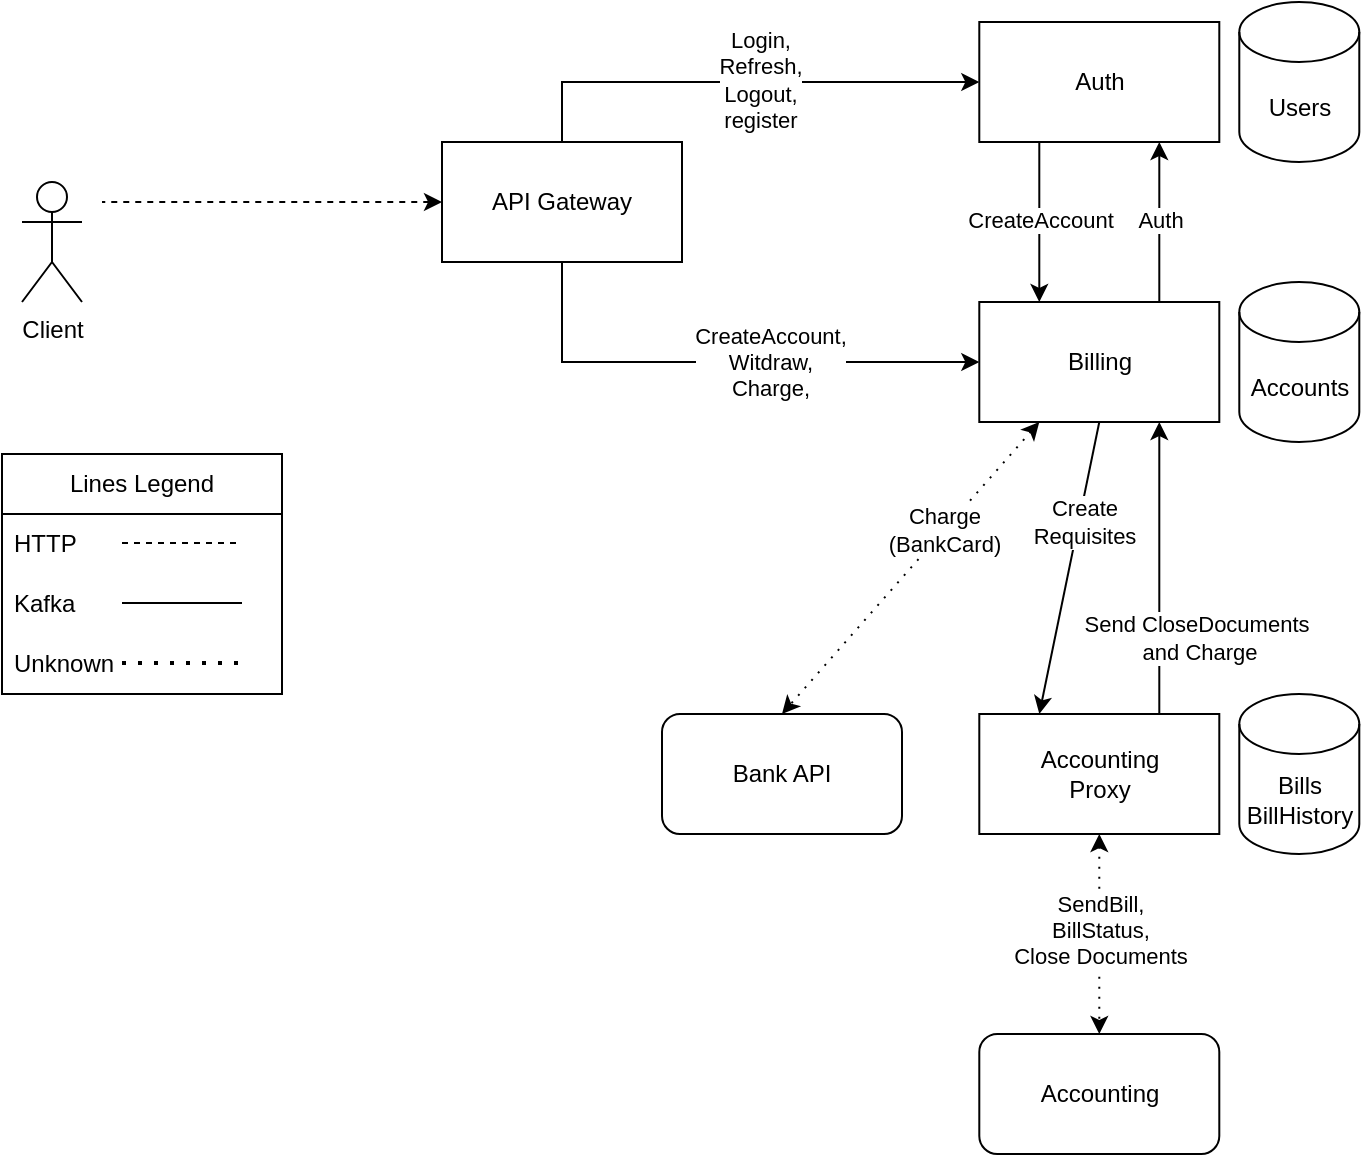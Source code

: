 <mxfile>
    <diagram name="Page-1" id="SwxQG1-Yd6gRw9G6xQH0">
        <mxGraphModel dx="832" dy="256" grid="1" gridSize="10" guides="1" tooltips="1" connect="1" arrows="1" fold="1" page="1" pageScale="1" pageWidth="850" pageHeight="1100" math="0" shadow="0">
            <root>
                <mxCell id="0"/>
                <mxCell id="1" parent="0"/>
                <mxCell id="roYZnKI0dZB9ADD-PdOQ-15" style="edgeStyle=orthogonalEdgeStyle;rounded=0;orthogonalLoop=1;jettySize=auto;html=1;startArrow=classic;startFill=1;endArrow=none;endFill=0;exitX=0;exitY=0.5;exitDx=0;exitDy=0;entryX=0.5;entryY=0;entryDx=0;entryDy=0;" parent="1" source="roYZnKI0dZB9ADD-PdOQ-1" target="roYZnKI0dZB9ADD-PdOQ-44" edge="1">
                    <mxGeometry relative="1" as="geometry">
                        <mxPoint x="60" y="90" as="targetPoint"/>
                        <mxPoint x="200" y="40" as="sourcePoint"/>
                        <Array as="points">
                            <mxPoint x="290" y="50"/>
                        </Array>
                    </mxGeometry>
                </mxCell>
                <mxCell id="roYZnKI0dZB9ADD-PdOQ-16" value="Login, &lt;br&gt;Refresh, &lt;br&gt;Logout, &lt;br&gt;register" style="edgeLabel;html=1;align=center;verticalAlign=middle;resizable=0;points=[];" parent="roYZnKI0dZB9ADD-PdOQ-15" vertex="1" connectable="0">
                    <mxGeometry x="0.178" y="-1" relative="1" as="geometry">
                        <mxPoint x="31" as="offset"/>
                    </mxGeometry>
                </mxCell>
                <mxCell id="roYZnKI0dZB9ADD-PdOQ-19" style="edgeStyle=orthogonalEdgeStyle;rounded=0;orthogonalLoop=1;jettySize=auto;html=1;exitX=0.25;exitY=1;exitDx=0;exitDy=0;entryX=0.25;entryY=0;entryDx=0;entryDy=0;" parent="1" source="roYZnKI0dZB9ADD-PdOQ-1" target="roYZnKI0dZB9ADD-PdOQ-2" edge="1">
                    <mxGeometry relative="1" as="geometry"/>
                </mxCell>
                <mxCell id="roYZnKI0dZB9ADD-PdOQ-21" value="CreateAccount" style="edgeLabel;html=1;align=center;verticalAlign=middle;resizable=0;points=[];" parent="roYZnKI0dZB9ADD-PdOQ-19" vertex="1" connectable="0">
                    <mxGeometry x="-0.025" relative="1" as="geometry">
                        <mxPoint as="offset"/>
                    </mxGeometry>
                </mxCell>
                <mxCell id="roYZnKI0dZB9ADD-PdOQ-1" value="Auth" style="rounded=0;whiteSpace=wrap;html=1;" parent="1" vertex="1">
                    <mxGeometry x="498.65" y="20" width="120" height="60" as="geometry"/>
                </mxCell>
                <mxCell id="roYZnKI0dZB9ADD-PdOQ-17" style="edgeStyle=orthogonalEdgeStyle;rounded=0;orthogonalLoop=1;jettySize=auto;html=1;startArrow=classic;startFill=1;endArrow=none;endFill=0;entryX=0.5;entryY=1;entryDx=0;entryDy=0;exitX=0;exitY=0.5;exitDx=0;exitDy=0;" parent="1" source="roYZnKI0dZB9ADD-PdOQ-2" target="roYZnKI0dZB9ADD-PdOQ-44" edge="1">
                    <mxGeometry relative="1" as="geometry">
                        <mxPoint x="60" y="120" as="targetPoint"/>
                        <mxPoint x="190" y="190" as="sourcePoint"/>
                    </mxGeometry>
                </mxCell>
                <mxCell id="roYZnKI0dZB9ADD-PdOQ-18" value="CreateAccount,&lt;br&gt;Witdraw,&lt;br&gt;Charge," style="edgeLabel;html=1;align=center;verticalAlign=middle;resizable=0;points=[];" parent="roYZnKI0dZB9ADD-PdOQ-17" vertex="1" connectable="0">
                    <mxGeometry x="-0.188" relative="1" as="geometry">
                        <mxPoint as="offset"/>
                    </mxGeometry>
                </mxCell>
                <mxCell id="roYZnKI0dZB9ADD-PdOQ-20" style="edgeStyle=orthogonalEdgeStyle;rounded=0;orthogonalLoop=1;jettySize=auto;html=1;exitX=0.75;exitY=0;exitDx=0;exitDy=0;entryX=0.75;entryY=1;entryDx=0;entryDy=0;" parent="1" source="roYZnKI0dZB9ADD-PdOQ-2" target="roYZnKI0dZB9ADD-PdOQ-1" edge="1">
                    <mxGeometry relative="1" as="geometry"/>
                </mxCell>
                <mxCell id="roYZnKI0dZB9ADD-PdOQ-22" value="Auth" style="edgeLabel;html=1;align=center;verticalAlign=middle;resizable=0;points=[];" parent="roYZnKI0dZB9ADD-PdOQ-20" vertex="1" connectable="0">
                    <mxGeometry x="0.025" relative="1" as="geometry">
                        <mxPoint as="offset"/>
                    </mxGeometry>
                </mxCell>
                <mxCell id="roYZnKI0dZB9ADD-PdOQ-23" style="rounded=0;orthogonalLoop=1;jettySize=auto;html=1;exitX=0.25;exitY=1;exitDx=0;exitDy=0;entryX=0.5;entryY=0;entryDx=0;entryDy=0;dashed=1;dashPattern=1 4;startArrow=classic;startFill=1;" parent="1" source="roYZnKI0dZB9ADD-PdOQ-2" target="roYZnKI0dZB9ADD-PdOQ-5" edge="1">
                    <mxGeometry relative="1" as="geometry"/>
                </mxCell>
                <mxCell id="roYZnKI0dZB9ADD-PdOQ-27" value="Charge&lt;br&gt;(BankCard)" style="edgeLabel;html=1;align=center;verticalAlign=middle;resizable=0;points=[];" parent="roYZnKI0dZB9ADD-PdOQ-23" vertex="1" connectable="0">
                    <mxGeometry x="-0.261" relative="1" as="geometry">
                        <mxPoint as="offset"/>
                    </mxGeometry>
                </mxCell>
                <mxCell id="roYZnKI0dZB9ADD-PdOQ-24" style="rounded=0;orthogonalLoop=1;jettySize=auto;html=1;exitX=0.5;exitY=1;exitDx=0;exitDy=0;entryX=0.25;entryY=0;entryDx=0;entryDy=0;" parent="1" source="roYZnKI0dZB9ADD-PdOQ-2" target="roYZnKI0dZB9ADD-PdOQ-3" edge="1">
                    <mxGeometry relative="1" as="geometry"/>
                </mxCell>
                <mxCell id="roYZnKI0dZB9ADD-PdOQ-28" value="Create&lt;br&gt;Requisites" style="edgeLabel;html=1;align=center;verticalAlign=middle;resizable=0;points=[];" parent="roYZnKI0dZB9ADD-PdOQ-24" vertex="1" connectable="0">
                    <mxGeometry x="-0.33" y="2" relative="1" as="geometry">
                        <mxPoint as="offset"/>
                    </mxGeometry>
                </mxCell>
                <mxCell id="roYZnKI0dZB9ADD-PdOQ-33" style="rounded=0;orthogonalLoop=1;jettySize=auto;html=1;exitX=0.75;exitY=1;exitDx=0;exitDy=0;entryX=0.75;entryY=0;entryDx=0;entryDy=0;startArrow=classic;startFill=1;endArrow=none;endFill=0;" parent="1" source="roYZnKI0dZB9ADD-PdOQ-2" target="roYZnKI0dZB9ADD-PdOQ-3" edge="1">
                    <mxGeometry relative="1" as="geometry"/>
                </mxCell>
                <mxCell id="roYZnKI0dZB9ADD-PdOQ-34" value="Send CloseDocuments&lt;br&gt;&amp;nbsp;and Charge" style="edgeLabel;html=1;align=center;verticalAlign=middle;resizable=0;points=[];" parent="roYZnKI0dZB9ADD-PdOQ-33" vertex="1" connectable="0">
                    <mxGeometry x="0.305" y="1" relative="1" as="geometry">
                        <mxPoint x="17" y="12" as="offset"/>
                    </mxGeometry>
                </mxCell>
                <mxCell id="roYZnKI0dZB9ADD-PdOQ-2" value="Billing" style="rounded=0;whiteSpace=wrap;html=1;" parent="1" vertex="1">
                    <mxGeometry x="498.65" y="160" width="120" height="60" as="geometry"/>
                </mxCell>
                <mxCell id="roYZnKI0dZB9ADD-PdOQ-26" style="edgeStyle=orthogonalEdgeStyle;rounded=0;orthogonalLoop=1;jettySize=auto;html=1;entryX=0.5;entryY=0;entryDx=0;entryDy=0;startArrow=classic;startFill=1;endArrow=classic;endFill=1;exitX=0.5;exitY=1;exitDx=0;exitDy=0;dashed=1;dashPattern=1 4;" parent="1" source="roYZnKI0dZB9ADD-PdOQ-3" target="roYZnKI0dZB9ADD-PdOQ-4" edge="1">
                    <mxGeometry relative="1" as="geometry">
                        <mxPoint x="568.65" y="436" as="sourcePoint"/>
                    </mxGeometry>
                </mxCell>
                <mxCell id="roYZnKI0dZB9ADD-PdOQ-30" value="SendBill,&lt;br&gt;BillStatus,&lt;br&gt;Close Documents" style="edgeLabel;html=1;align=center;verticalAlign=middle;resizable=0;points=[];" parent="roYZnKI0dZB9ADD-PdOQ-26" vertex="1" connectable="0">
                    <mxGeometry x="-0.4" relative="1" as="geometry">
                        <mxPoint y="18" as="offset"/>
                    </mxGeometry>
                </mxCell>
                <mxCell id="roYZnKI0dZB9ADD-PdOQ-3" value="Accounting&lt;br&gt;Proxy" style="rounded=0;whiteSpace=wrap;html=1;" parent="1" vertex="1">
                    <mxGeometry x="498.65" y="366" width="120" height="60" as="geometry"/>
                </mxCell>
                <mxCell id="roYZnKI0dZB9ADD-PdOQ-4" value="Accounting" style="rounded=1;whiteSpace=wrap;html=1;" parent="1" vertex="1">
                    <mxGeometry x="498.65" y="526" width="120" height="60" as="geometry"/>
                </mxCell>
                <mxCell id="roYZnKI0dZB9ADD-PdOQ-5" value="Bank API" style="rounded=1;whiteSpace=wrap;html=1;" parent="1" vertex="1">
                    <mxGeometry x="340" y="366" width="120" height="60" as="geometry"/>
                </mxCell>
                <mxCell id="roYZnKI0dZB9ADD-PdOQ-9" value="Users" style="shape=cylinder3;whiteSpace=wrap;html=1;boundedLbl=1;backgroundOutline=1;size=15;" parent="1" vertex="1">
                    <mxGeometry x="628.65" y="10" width="60" height="80" as="geometry"/>
                </mxCell>
                <mxCell id="roYZnKI0dZB9ADD-PdOQ-10" value="Bills&lt;br&gt;BillHistory" style="shape=cylinder3;whiteSpace=wrap;html=1;boundedLbl=1;backgroundOutline=1;size=15;" parent="1" vertex="1">
                    <mxGeometry x="628.65" y="356" width="60" height="80" as="geometry"/>
                </mxCell>
                <mxCell id="roYZnKI0dZB9ADD-PdOQ-11" value="Accounts" style="shape=cylinder3;whiteSpace=wrap;html=1;boundedLbl=1;backgroundOutline=1;size=15;" parent="1" vertex="1">
                    <mxGeometry x="628.65" y="150" width="60" height="80" as="geometry"/>
                </mxCell>
                <mxCell id="roYZnKI0dZB9ADD-PdOQ-14" value="Client" style="shape=umlActor;verticalLabelPosition=bottom;verticalAlign=top;html=1;outlineConnect=0;" parent="1" vertex="1">
                    <mxGeometry x="20" y="100" width="30" height="60" as="geometry"/>
                </mxCell>
                <mxCell id="roYZnKI0dZB9ADD-PdOQ-36" value="Lines Legend" style="swimlane;fontStyle=0;childLayout=stackLayout;horizontal=1;startSize=30;horizontalStack=0;resizeParent=1;resizeParentMax=0;resizeLast=0;collapsible=1;marginBottom=0;whiteSpace=wrap;html=1;" parent="1" vertex="1">
                    <mxGeometry x="10" y="236" width="140" height="120" as="geometry">
                        <mxRectangle x="550" y="10" width="110" height="30" as="alternateBounds"/>
                    </mxGeometry>
                </mxCell>
                <mxCell id="roYZnKI0dZB9ADD-PdOQ-37" value="HTTP" style="text;strokeColor=none;fillColor=none;align=left;verticalAlign=middle;spacingLeft=4;spacingRight=4;overflow=hidden;points=[[0,0.5],[1,0.5]];portConstraint=eastwest;rotatable=0;whiteSpace=wrap;html=1;" parent="roYZnKI0dZB9ADD-PdOQ-36" vertex="1">
                    <mxGeometry y="30" width="140" height="30" as="geometry"/>
                </mxCell>
                <mxCell id="roYZnKI0dZB9ADD-PdOQ-41" value="" style="endArrow=none;dashed=1;html=1;rounded=0;" parent="roYZnKI0dZB9ADD-PdOQ-36" edge="1">
                    <mxGeometry width="50" height="50" relative="1" as="geometry">
                        <mxPoint x="60" y="44.5" as="sourcePoint"/>
                        <mxPoint x="120" y="44.5" as="targetPoint"/>
                    </mxGeometry>
                </mxCell>
                <mxCell id="roYZnKI0dZB9ADD-PdOQ-42" value="" style="endArrow=none;html=1;rounded=0;" parent="roYZnKI0dZB9ADD-PdOQ-36" edge="1">
                    <mxGeometry width="50" height="50" relative="1" as="geometry">
                        <mxPoint x="60" y="74.5" as="sourcePoint"/>
                        <mxPoint x="120" y="74.5" as="targetPoint"/>
                    </mxGeometry>
                </mxCell>
                <mxCell id="roYZnKI0dZB9ADD-PdOQ-38" value="Kafka" style="text;strokeColor=none;fillColor=none;align=left;verticalAlign=middle;spacingLeft=4;spacingRight=4;overflow=hidden;points=[[0,0.5],[1,0.5]];portConstraint=eastwest;rotatable=0;whiteSpace=wrap;html=1;" parent="roYZnKI0dZB9ADD-PdOQ-36" vertex="1">
                    <mxGeometry y="60" width="140" height="30" as="geometry"/>
                </mxCell>
                <mxCell id="roYZnKI0dZB9ADD-PdOQ-39" value="Unknown" style="text;strokeColor=none;fillColor=none;align=left;verticalAlign=middle;spacingLeft=4;spacingRight=4;overflow=hidden;points=[[0,0.5],[1,0.5]];portConstraint=eastwest;rotatable=0;whiteSpace=wrap;html=1;" parent="roYZnKI0dZB9ADD-PdOQ-36" vertex="1">
                    <mxGeometry y="90" width="140" height="30" as="geometry"/>
                </mxCell>
                <mxCell id="roYZnKI0dZB9ADD-PdOQ-43" value="" style="endArrow=none;dashed=1;html=1;dashPattern=1 3;strokeWidth=2;rounded=0;" parent="roYZnKI0dZB9ADD-PdOQ-36" edge="1">
                    <mxGeometry width="50" height="50" relative="1" as="geometry">
                        <mxPoint x="60" y="104.5" as="sourcePoint"/>
                        <mxPoint x="120" y="104.5" as="targetPoint"/>
                    </mxGeometry>
                </mxCell>
                <mxCell id="roYZnKI0dZB9ADD-PdOQ-45" style="edgeStyle=orthogonalEdgeStyle;rounded=0;orthogonalLoop=1;jettySize=auto;html=1;exitX=0;exitY=0.5;exitDx=0;exitDy=0;startArrow=classic;startFill=1;endArrow=none;endFill=0;dashed=1;" parent="1" source="roYZnKI0dZB9ADD-PdOQ-44" edge="1">
                    <mxGeometry relative="1" as="geometry">
                        <mxPoint x="60" y="110" as="targetPoint"/>
                    </mxGeometry>
                </mxCell>
                <mxCell id="roYZnKI0dZB9ADD-PdOQ-44" value="API Gateway" style="rounded=0;whiteSpace=wrap;html=1;" parent="1" vertex="1">
                    <mxGeometry x="230" y="80" width="120" height="60" as="geometry"/>
                </mxCell>
            </root>
        </mxGraphModel>
    </diagram>
</mxfile>